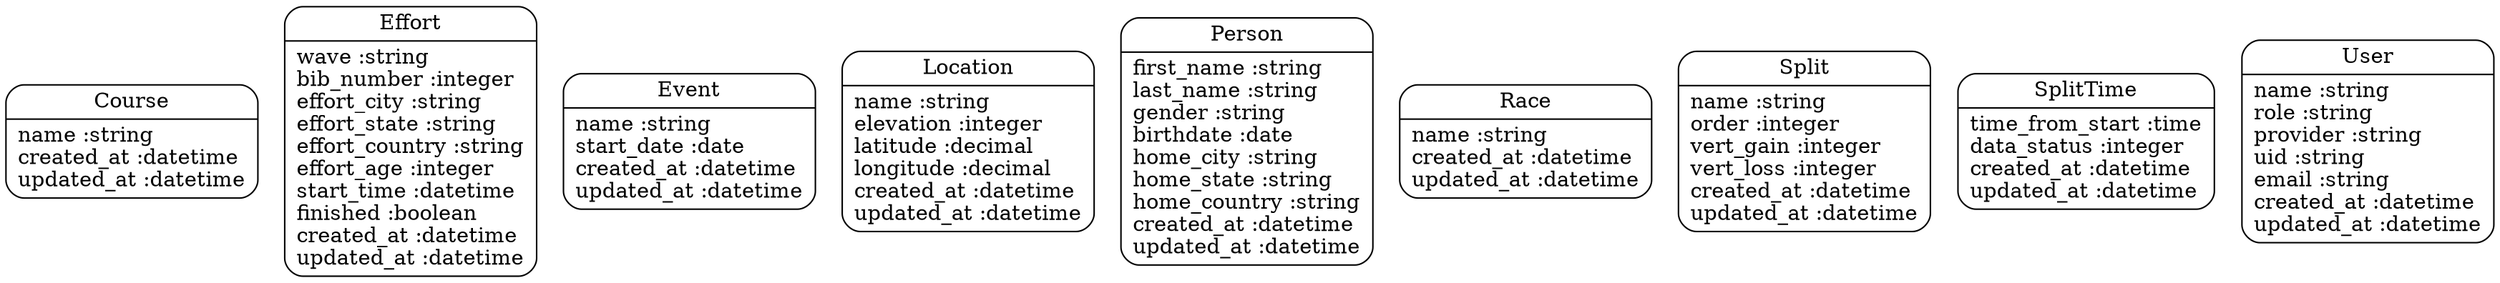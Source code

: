 digraph models_diagram {
	graph[overlap=false, splines=true]
	"Course" [shape=Mrecord, label="{Course|name :string\lcreated_at :datetime\lupdated_at :datetime\l}"]
	"Effort" [shape=Mrecord, label="{Effort|wave :string\lbib_number :integer\leffort_city :string\leffort_state :string\leffort_country :string\leffort_age :integer\lstart_time :datetime\lfinished :boolean\lcreated_at :datetime\lupdated_at :datetime\l}"]
	"Event" [shape=Mrecord, label="{Event|name :string\lstart_date :date\lcreated_at :datetime\lupdated_at :datetime\l}"]
	"Location" [shape=Mrecord, label="{Location|name :string\lelevation :integer\llatitude :decimal\llongitude :decimal\lcreated_at :datetime\lupdated_at :datetime\l}"]
	"Person" [shape=Mrecord, label="{Person|first_name :string\llast_name :string\lgender :string\lbirthdate :date\lhome_city :string\lhome_state :string\lhome_country :string\lcreated_at :datetime\lupdated_at :datetime\l}"]
	"Race" [shape=Mrecord, label="{Race|name :string\lcreated_at :datetime\lupdated_at :datetime\l}"]
	"Split" [shape=Mrecord, label="{Split|name :string\lorder :integer\lvert_gain :integer\lvert_loss :integer\lcreated_at :datetime\lupdated_at :datetime\l}"]
	"SplitTime" [shape=Mrecord, label="{SplitTime|time_from_start :time\ldata_status :integer\lcreated_at :datetime\lupdated_at :datetime\l}"]
	"User" [shape=Mrecord, label="{User|name :string\lrole :string\lprovider :string\luid :string\lemail :string\lcreated_at :datetime\lupdated_at :datetime\l}"]
}
